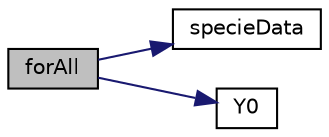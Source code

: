 digraph "forAll"
{
  bgcolor="transparent";
  edge [fontname="Helvetica",fontsize="10",labelfontname="Helvetica",labelfontsize="10"];
  node [fontname="Helvetica",fontsize="10",shape=record];
  rankdir="LR";
  Node1 [label="forAll",height=0.2,width=0.4,color="black", fillcolor="grey75", style="filled", fontcolor="black"];
  Node1 -> Node2 [color="midnightblue",fontsize="10",style="solid",fontname="Helvetica"];
  Node2 [label="specieData",height=0.2,width=0.4,color="black",URL="$a02978.html#a57e598bc6ff6209513f9a5a501cf7746"];
  Node1 -> Node3 [color="midnightblue",fontsize="10",style="solid",fontname="Helvetica"];
  Node3 [label="Y0",height=0.2,width=0.4,color="black",URL="$a02978.html#afcc40fd28ff89183f2bf06a6608709ae"];
}
